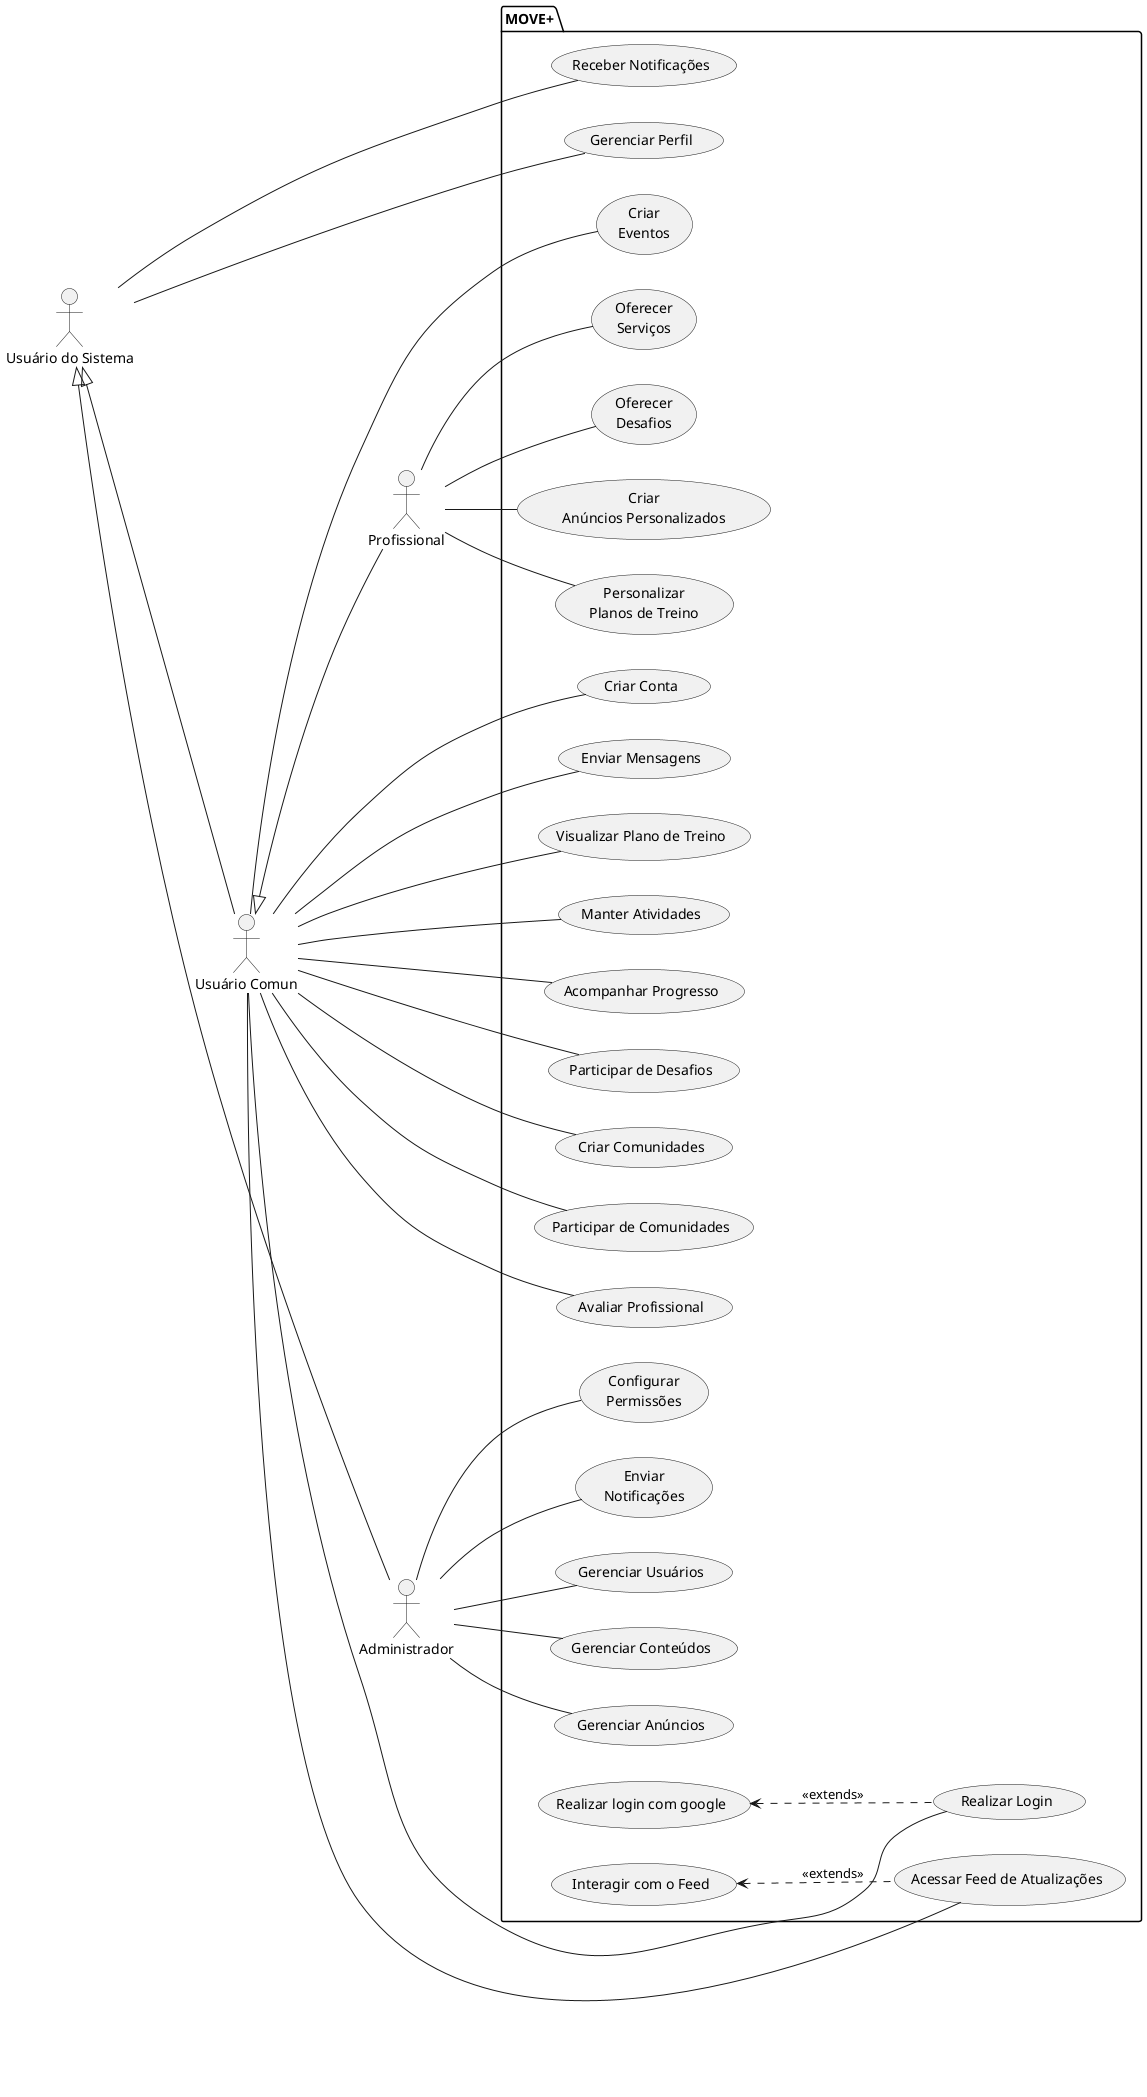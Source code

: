 @startuml MOVE+

left to right direction

' Atores
actor "Usuário do Sistema" as u
actor "Usuário Comun" as User
actor "Profissional" as Professional
actor "Administrador" as Admin

' Relacionamentos
u <|-- User
User <|-- Professional
u <|-- Admin

package MOVE+ {
    usecase "Receber Notificações" as UC10
    usecase "Gerenciar Perfil" as UC15

    usecase "Realizar Login" as UC2
    usecase "Criar Conta" as UC1
    usecase "Acessar Feed de Atualizações" as UC3
    usecase "Enviar Mensagens" as UC8
    usecase "Visualizar Plano de Treino" as UC4
    usecase "Manter Atividades" as UC5
    usecase "Acompanhar Progresso" as UC6
    usecase "Participar de Desafios" as UC7
    usecase "Criar Comunidades" as UC9
    usecase "Participar de Comunidades" as UC18
    usecase "Avaliar Profissional" as UC11
    usecase "Criar\nEventos" as UC23

    (Personalizar\nPlanos de Treino) as UC19
    (Oferecer\nServiços) as UC20
    (Oferecer\nDesafios) as UC21
    (Criar\nAnúncios Personalizados) as UC22

    usecase "Gerenciar Usuários" as UC12
    usecase "Gerenciar Conteúdos" as UC13
    usecase "Gerenciar Anúncios" as UC14
    (Configurar\nPermissões) as UC24
    (Enviar\nNotificações) as UC27

    usecase "Realizar login com google" as UC16
    usecase "Interagir com o Feed" as UC17
}

u -- UC10
u -- UC15

User -- UC1
User -- UC2
User -- UC3
User -- UC4
User -- UC5
User -- UC6
User -- UC7
User -- UC8
User -- UC9
User -- UC11
User -- UC18
User -- UC23

UC16 <.. UC2 : <<extends>>
UC17 <.. UC3 : <<extends>>

Professional -- UC19
Professional -- UC20
Professional -- UC21
Professional -- UC22

Admin -- UC12
Admin -- UC13
Admin -- UC14
Admin -- UC24
Admin -- UC27
@enduml